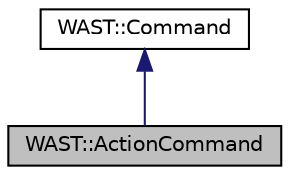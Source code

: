 digraph "WAST::ActionCommand"
{
  edge [fontname="Helvetica",fontsize="10",labelfontname="Helvetica",labelfontsize="10"];
  node [fontname="Helvetica",fontsize="10",shape=record];
  Node0 [label="WAST::ActionCommand",height=0.2,width=0.4,color="black", fillcolor="grey75", style="filled", fontcolor="black"];
  Node1 -> Node0 [dir="back",color="midnightblue",fontsize="10",style="solid",fontname="Helvetica"];
  Node1 [label="WAST::Command",height=0.2,width=0.4,color="black", fillcolor="white", style="filled",URL="$struct_w_a_s_t_1_1_command.html"];
}
